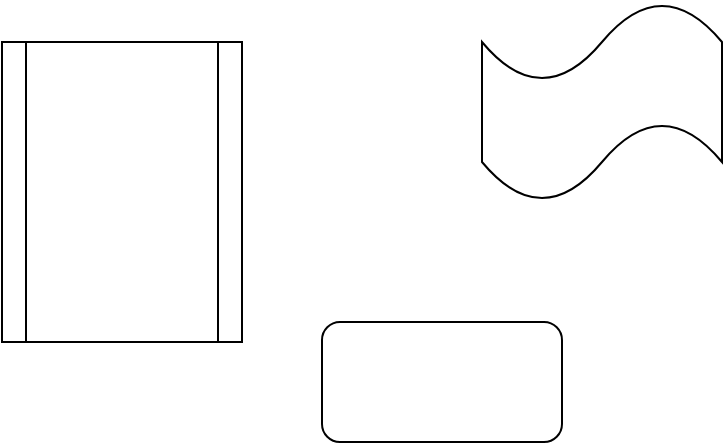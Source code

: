 <mxfile version="14.9.2" type="github">
  <diagram id="3IztxYR33KFx4HA2ltJ1" name="Page-1">
    <mxGraphModel dx="759" dy="532" grid="1" gridSize="10" guides="1" tooltips="1" connect="1" arrows="1" fold="1" page="1" pageScale="1" pageWidth="850" pageHeight="1100" math="0" shadow="0">
      <root>
        <mxCell id="0" />
        <mxCell id="1" parent="0" />
        <mxCell id="DWD0bpGnO7pPdc4oeqDP-1" value="" style="rounded=1;whiteSpace=wrap;html=1;" vertex="1" parent="1">
          <mxGeometry x="330" y="250" width="120" height="60" as="geometry" />
        </mxCell>
        <mxCell id="DWD0bpGnO7pPdc4oeqDP-2" value="" style="shape=process;whiteSpace=wrap;html=1;backgroundOutline=1;" vertex="1" parent="1">
          <mxGeometry x="170" y="110" width="120" height="150" as="geometry" />
        </mxCell>
        <mxCell id="DWD0bpGnO7pPdc4oeqDP-3" value="" style="shape=tape;whiteSpace=wrap;html=1;" vertex="1" parent="1">
          <mxGeometry x="410" y="90" width="120" height="100" as="geometry" />
        </mxCell>
      </root>
    </mxGraphModel>
  </diagram>
</mxfile>
